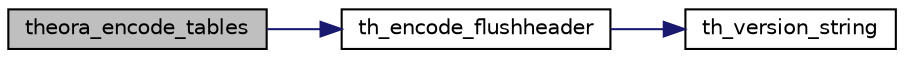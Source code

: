 digraph "theora_encode_tables"
{
  edge [fontname="Helvetica",fontsize="10",labelfontname="Helvetica",labelfontsize="10"];
  node [fontname="Helvetica",fontsize="10",shape=record];
  rankdir="LR";
  Node1 [label="theora_encode_tables",height=0.2,width=0.4,color="black", fillcolor="grey75", style="filled", fontcolor="black"];
  Node1 -> Node2 [color="midnightblue",fontsize="10",style="solid",fontname="Helvetica"];
  Node2 [label="th_encode_flushheader",height=0.2,width=0.4,color="black", fillcolor="white", style="filled",URL="$group__encfuncs.html#ga9439d61b566039d194ff782681fbc408"];
  Node2 -> Node3 [color="midnightblue",fontsize="10",style="solid",fontname="Helvetica"];
  Node3 [label="th_version_string",height=0.2,width=0.4,color="black", fillcolor="white", style="filled",URL="$group__basefuncs.html#ga04846066738d9f2024fc9961162b2dbc"];
}

